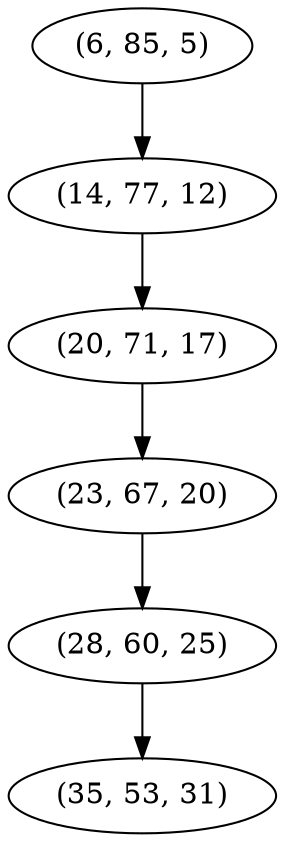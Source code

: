 digraph tree {
    "(6, 85, 5)";
    "(14, 77, 12)";
    "(20, 71, 17)";
    "(23, 67, 20)";
    "(28, 60, 25)";
    "(35, 53, 31)";
    "(6, 85, 5)" -> "(14, 77, 12)";
    "(14, 77, 12)" -> "(20, 71, 17)";
    "(20, 71, 17)" -> "(23, 67, 20)";
    "(23, 67, 20)" -> "(28, 60, 25)";
    "(28, 60, 25)" -> "(35, 53, 31)";
}
